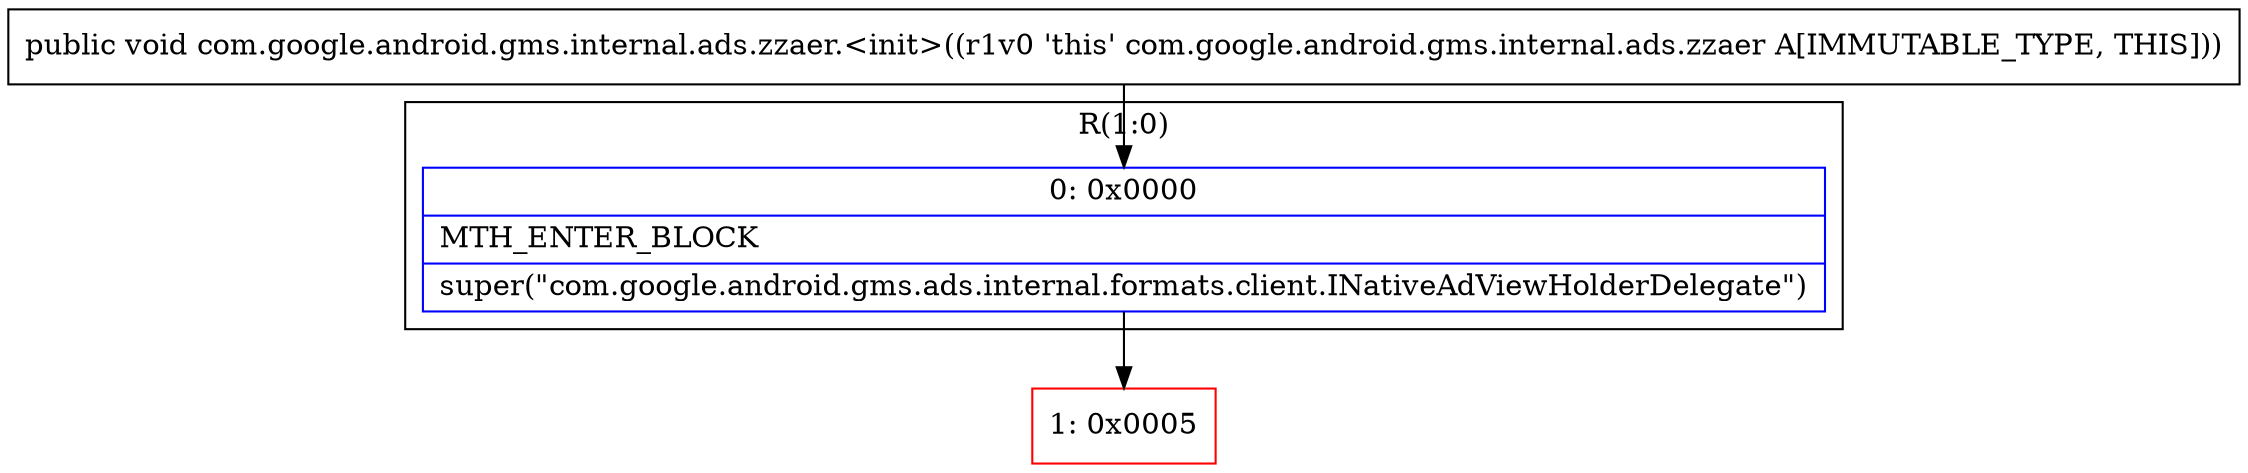 digraph "CFG forcom.google.android.gms.internal.ads.zzaer.\<init\>()V" {
subgraph cluster_Region_1995224065 {
label = "R(1:0)";
node [shape=record,color=blue];
Node_0 [shape=record,label="{0\:\ 0x0000|MTH_ENTER_BLOCK\l|super(\"com.google.android.gms.ads.internal.formats.client.INativeAdViewHolderDelegate\")\l}"];
}
Node_1 [shape=record,color=red,label="{1\:\ 0x0005}"];
MethodNode[shape=record,label="{public void com.google.android.gms.internal.ads.zzaer.\<init\>((r1v0 'this' com.google.android.gms.internal.ads.zzaer A[IMMUTABLE_TYPE, THIS])) }"];
MethodNode -> Node_0;
Node_0 -> Node_1;
}

